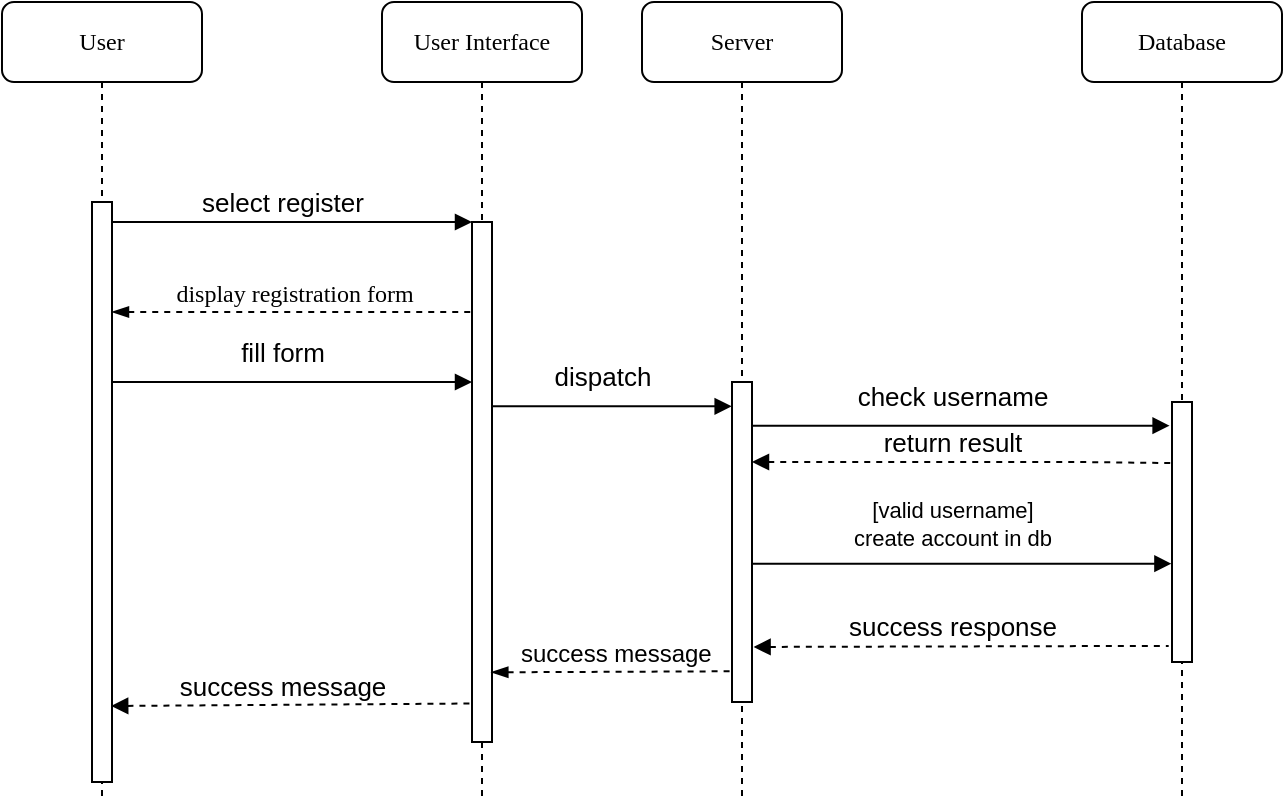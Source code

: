 <mxfile version="13.1.2" type="device"><diagram name="Page-1" id="13e1069c-82ec-6db2-03f1-153e76fe0fe0"><mxGraphModel dx="865" dy="416" grid="1" gridSize="10" guides="1" tooltips="1" connect="1" arrows="1" fold="1" page="1" pageScale="1" pageWidth="1100" pageHeight="850" background="#ffffff" math="0" shadow="0"><root><mxCell id="0"/><mxCell id="1" parent="0"/><mxCell id="7baba1c4bc27f4b0-2" value="User Interface" style="shape=umlLifeline;perimeter=lifelinePerimeter;whiteSpace=wrap;html=1;container=1;collapsible=0;recursiveResize=0;outlineConnect=0;rounded=1;shadow=0;comic=0;labelBackgroundColor=none;strokeWidth=1;fontFamily=Verdana;fontSize=12;align=center;" parent="1" vertex="1"><mxGeometry x="290" y="80" width="100" height="400" as="geometry"/></mxCell><mxCell id="7baba1c4bc27f4b0-10" value="" style="html=1;points=[];perimeter=orthogonalPerimeter;rounded=0;shadow=0;comic=0;labelBackgroundColor=none;strokeWidth=1;fontFamily=Verdana;fontSize=12;align=center;" parent="7baba1c4bc27f4b0-2" vertex="1"><mxGeometry x="45" y="110" width="10" height="260" as="geometry"/></mxCell><mxCell id="7baba1c4bc27f4b0-3" value="Server" style="shape=umlLifeline;perimeter=lifelinePerimeter;whiteSpace=wrap;html=1;container=1;collapsible=0;recursiveResize=0;outlineConnect=0;rounded=1;shadow=0;comic=0;labelBackgroundColor=none;strokeWidth=1;fontFamily=Verdana;fontSize=12;align=center;" parent="1" vertex="1"><mxGeometry x="420" y="80" width="100" height="400" as="geometry"/></mxCell><mxCell id="7baba1c4bc27f4b0-13" value="" style="html=1;points=[];perimeter=orthogonalPerimeter;rounded=0;shadow=0;comic=0;labelBackgroundColor=none;strokeWidth=1;fontFamily=Verdana;fontSize=12;align=center;" parent="7baba1c4bc27f4b0-3" vertex="1"><mxGeometry x="45" y="190" width="10" height="160" as="geometry"/></mxCell><mxCell id="7baba1c4bc27f4b0-4" value="Database" style="shape=umlLifeline;perimeter=lifelinePerimeter;whiteSpace=wrap;html=1;container=1;collapsible=0;recursiveResize=0;outlineConnect=0;rounded=1;shadow=0;comic=0;labelBackgroundColor=none;strokeWidth=1;fontFamily=Verdana;fontSize=12;align=center;" parent="1" vertex="1"><mxGeometry x="640" y="80" width="100" height="400" as="geometry"/></mxCell><mxCell id="7baba1c4bc27f4b0-16" value="" style="html=1;points=[];perimeter=orthogonalPerimeter;rounded=0;shadow=0;comic=0;labelBackgroundColor=none;strokeWidth=1;fontFamily=Verdana;fontSize=12;align=center;" parent="7baba1c4bc27f4b0-4" vertex="1"><mxGeometry x="45" y="200" width="10" height="130" as="geometry"/></mxCell><mxCell id="7baba1c4bc27f4b0-8" value="User" style="shape=umlLifeline;perimeter=lifelinePerimeter;whiteSpace=wrap;html=1;container=1;collapsible=0;recursiveResize=0;outlineConnect=0;rounded=1;shadow=0;comic=0;labelBackgroundColor=none;strokeWidth=1;fontFamily=Verdana;fontSize=12;align=center;" parent="1" vertex="1"><mxGeometry x="100" y="80" width="100" height="400" as="geometry"/></mxCell><mxCell id="7baba1c4bc27f4b0-9" value="" style="html=1;points=[];perimeter=orthogonalPerimeter;rounded=0;shadow=0;comic=0;labelBackgroundColor=none;strokeWidth=1;fontFamily=Verdana;fontSize=12;align=center;" parent="7baba1c4bc27f4b0-8" vertex="1"><mxGeometry x="45" y="100" width="10" height="290" as="geometry"/></mxCell><mxCell id="7baba1c4bc27f4b0-11" value="" style="html=1;verticalAlign=bottom;endArrow=block;entryX=0;entryY=0;labelBackgroundColor=none;fontFamily=Verdana;fontSize=12;edgeStyle=elbowEdgeStyle;elbow=vertical;" parent="1" source="7baba1c4bc27f4b0-9" target="7baba1c4bc27f4b0-10" edge="1"><mxGeometry relative="1" as="geometry"><mxPoint x="220" y="190" as="sourcePoint"/></mxGeometry></mxCell><mxCell id="L1vqtvc8E-mCACpmN9yI-1" value="select register" style="edgeLabel;html=1;align=center;verticalAlign=middle;resizable=0;points=[];fontSize=13;" parent="7baba1c4bc27f4b0-11" vertex="1" connectable="0"><mxGeometry y="35" relative="1" as="geometry"><mxPoint x="-5" y="25" as="offset"/></mxGeometry></mxCell><mxCell id="L1vqtvc8E-mCACpmN9yI-2" value="display registration form" style="html=1;verticalAlign=bottom;endArrow=none;entryX=0.14;entryY=0.173;labelBackgroundColor=none;fontFamily=Verdana;fontSize=12;elbow=vertical;endFill=0;startArrow=blockThin;startFill=1;entryDx=0;entryDy=0;entryPerimeter=0;dashed=1;" parent="1" source="7baba1c4bc27f4b0-9" target="7baba1c4bc27f4b0-10" edge="1"><mxGeometry relative="1" as="geometry"><mxPoint x="170" y="220" as="sourcePoint"/><mxPoint x="290" y="219.0" as="targetPoint"/></mxGeometry></mxCell><mxCell id="L1vqtvc8E-mCACpmN9yI-3" value="" style="html=1;verticalAlign=bottom;endArrow=block;labelBackgroundColor=none;fontFamily=Verdana;fontSize=12;edgeStyle=elbowEdgeStyle;elbow=vertical;" parent="1" source="7baba1c4bc27f4b0-9" target="7baba1c4bc27f4b0-10" edge="1"><mxGeometry relative="1" as="geometry"><mxPoint x="160" y="250" as="sourcePoint"/><mxPoint x="280" y="250" as="targetPoint"/><Array as="points"><mxPoint x="190" y="270"/><mxPoint x="200" y="250"/><mxPoint x="210" y="280"/></Array></mxGeometry></mxCell><mxCell id="L1vqtvc8E-mCACpmN9yI-4" value="fill form" style="edgeLabel;html=1;align=center;verticalAlign=middle;resizable=0;points=[];fontSize=13;" parent="L1vqtvc8E-mCACpmN9yI-3" vertex="1" connectable="0"><mxGeometry y="35" relative="1" as="geometry"><mxPoint x="-5" y="20" as="offset"/></mxGeometry></mxCell><mxCell id="L1vqtvc8E-mCACpmN9yI-5" value="" style="html=1;verticalAlign=bottom;endArrow=block;labelBackgroundColor=none;fontFamily=Verdana;fontSize=12;elbow=vertical;entryX=-0.017;entryY=0.076;entryDx=0;entryDy=0;entryPerimeter=0;" parent="1" source="7baba1c4bc27f4b0-10" edge="1" target="7baba1c4bc27f4b0-13"><mxGeometry relative="1" as="geometry"><mxPoint x="340" y="300" as="sourcePoint"/><mxPoint x="450" y="280" as="targetPoint"/></mxGeometry></mxCell><mxCell id="L1vqtvc8E-mCACpmN9yI-6" value="dispatch" style="edgeLabel;html=1;align=center;verticalAlign=middle;resizable=0;points=[];fontSize=13;" parent="L1vqtvc8E-mCACpmN9yI-5" vertex="1" connectable="0"><mxGeometry y="35" relative="1" as="geometry"><mxPoint x="-5" y="20" as="offset"/></mxGeometry></mxCell><mxCell id="L1vqtvc8E-mCACpmN9yI-11" value="" style="html=1;verticalAlign=bottom;endArrow=block;labelBackgroundColor=none;fontFamily=Verdana;fontSize=12;elbow=vertical;rounded=0;entryX=-0.12;entryY=0.091;entryDx=0;entryDy=0;entryPerimeter=0;" parent="1" source="7baba1c4bc27f4b0-13" target="7baba1c4bc27f4b0-16" edge="1"><mxGeometry relative="1" as="geometry"><mxPoint x="480" y="310.5" as="sourcePoint"/><mxPoint x="670" y="290" as="targetPoint"/></mxGeometry></mxCell><mxCell id="L1vqtvc8E-mCACpmN9yI-12" value="check username" style="edgeLabel;html=1;align=center;verticalAlign=middle;resizable=0;points=[];fontSize=13;" parent="L1vqtvc8E-mCACpmN9yI-11" vertex="1" connectable="0"><mxGeometry y="35" relative="1" as="geometry"><mxPoint x="-5" y="20" as="offset"/></mxGeometry></mxCell><mxCell id="L1vqtvc8E-mCACpmN9yI-13" value="" style="html=1;verticalAlign=bottom;endArrow=none;labelBackgroundColor=none;fontFamily=Verdana;fontSize=12;elbow=vertical;rounded=0;endFill=0;startArrow=block;startFill=1;dashed=1;entryX=-0.029;entryY=0.235;entryDx=0;entryDy=0;entryPerimeter=0;" parent="1" source="7baba1c4bc27f4b0-13" target="7baba1c4bc27f4b0-16" edge="1"><mxGeometry relative="1" as="geometry"><mxPoint x="480" y="340.33" as="sourcePoint"/><mxPoint x="660" y="310" as="targetPoint"/><Array as="points"><mxPoint x="640" y="310"/></Array></mxGeometry></mxCell><mxCell id="L1vqtvc8E-mCACpmN9yI-14" value="return result" style="edgeLabel;html=1;align=center;verticalAlign=middle;resizable=0;points=[];fontSize=13;" parent="L1vqtvc8E-mCACpmN9yI-13" vertex="1" connectable="0"><mxGeometry y="35" relative="1" as="geometry"><mxPoint x="-5" y="25" as="offset"/></mxGeometry></mxCell><mxCell id="L1vqtvc8E-mCACpmN9yI-17" value="" style="html=1;verticalAlign=bottom;endArrow=block;labelBackgroundColor=none;fontFamily=Verdana;fontSize=12;elbow=vertical;rounded=0;entryX=-0.029;entryY=0.622;entryDx=0;entryDy=0;entryPerimeter=0;" parent="1" source="7baba1c4bc27f4b0-13" target="7baba1c4bc27f4b0-16" edge="1"><mxGeometry relative="1" as="geometry"><mxPoint x="480" y="360" as="sourcePoint"/><mxPoint x="670" y="360" as="targetPoint"/></mxGeometry></mxCell><mxCell id="L1vqtvc8E-mCACpmN9yI-18" value="[valid username]&lt;br style=&quot;font-size: 11px;&quot;&gt;create account in db" style="edgeLabel;html=1;align=center;verticalAlign=middle;resizable=0;points=[];fontSize=11;" parent="L1vqtvc8E-mCACpmN9yI-17" vertex="1" connectable="0"><mxGeometry y="35" relative="1" as="geometry"><mxPoint x="-5" y="15" as="offset"/></mxGeometry></mxCell><mxCell id="L1vqtvc8E-mCACpmN9yI-22" value="" style="html=1;verticalAlign=bottom;endArrow=none;labelBackgroundColor=none;fontFamily=Verdana;fontSize=12;elbow=vertical;rounded=0;endFill=0;startArrow=block;startFill=1;dashed=1;exitX=1.08;exitY=0.828;exitDx=0;exitDy=0;exitPerimeter=0;entryX=-0.166;entryY=0.938;entryDx=0;entryDy=0;entryPerimeter=0;" parent="1" source="7baba1c4bc27f4b0-13" edge="1" target="7baba1c4bc27f4b0-16"><mxGeometry relative="1" as="geometry"><mxPoint x="500" y="400" as="sourcePoint"/><mxPoint x="686" y="390" as="targetPoint"/></mxGeometry></mxCell><mxCell id="L1vqtvc8E-mCACpmN9yI-23" value="success response" style="edgeLabel;html=1;align=center;verticalAlign=middle;resizable=0;points=[];fontSize=13;" parent="L1vqtvc8E-mCACpmN9yI-22" vertex="1" connectable="0"><mxGeometry y="35" relative="1" as="geometry"><mxPoint x="-5" y="25" as="offset"/></mxGeometry></mxCell><mxCell id="L1vqtvc8E-mCACpmN9yI-28" value="" style="html=1;verticalAlign=bottom;endArrow=none;labelBackgroundColor=none;fontFamily=Verdana;fontSize=12;elbow=vertical;rounded=0;endFill=0;startArrow=block;startFill=1;dashed=1;exitX=0.96;exitY=0.869;exitDx=0;exitDy=0;exitPerimeter=0;entryX=-0.088;entryY=0.926;entryDx=0;entryDy=0;entryPerimeter=0;" parent="1" source="7baba1c4bc27f4b0-9" target="7baba1c4bc27f4b0-10" edge="1"><mxGeometry relative="1" as="geometry"><mxPoint x="169.997" y="424.53" as="sourcePoint"/><mxPoint x="320" y="432" as="targetPoint"/></mxGeometry></mxCell><mxCell id="L1vqtvc8E-mCACpmN9yI-29" value="success message" style="edgeLabel;html=1;align=center;verticalAlign=middle;resizable=0;points=[];fontSize=13;" parent="L1vqtvc8E-mCACpmN9yI-28" vertex="1" connectable="0"><mxGeometry y="35" relative="1" as="geometry"><mxPoint x="-5" y="25" as="offset"/></mxGeometry></mxCell><mxCell id="XJ_09lImqooBg8nwvZvY-3" value="&lt;span style=&quot;font-family: &amp;#34;helvetica&amp;#34; ; background-color: rgb(255 , 255 , 255)&quot;&gt;&amp;nbsp;success message&lt;/span&gt;" style="html=1;verticalAlign=bottom;endArrow=none;entryX=0.032;entryY=0.904;labelBackgroundColor=none;fontFamily=Verdana;fontSize=12;elbow=vertical;endFill=0;startArrow=blockThin;startFill=1;entryDx=0;entryDy=0;entryPerimeter=0;dashed=1;exitX=0.968;exitY=0.866;exitDx=0;exitDy=0;exitPerimeter=0;" edge="1" parent="1" source="7baba1c4bc27f4b0-10" target="7baba1c4bc27f4b0-13"><mxGeometry relative="1" as="geometry"><mxPoint x="350" y="400" as="sourcePoint"/><mxPoint x="491.4" y="380.01" as="targetPoint"/></mxGeometry></mxCell></root></mxGraphModel></diagram></mxfile>